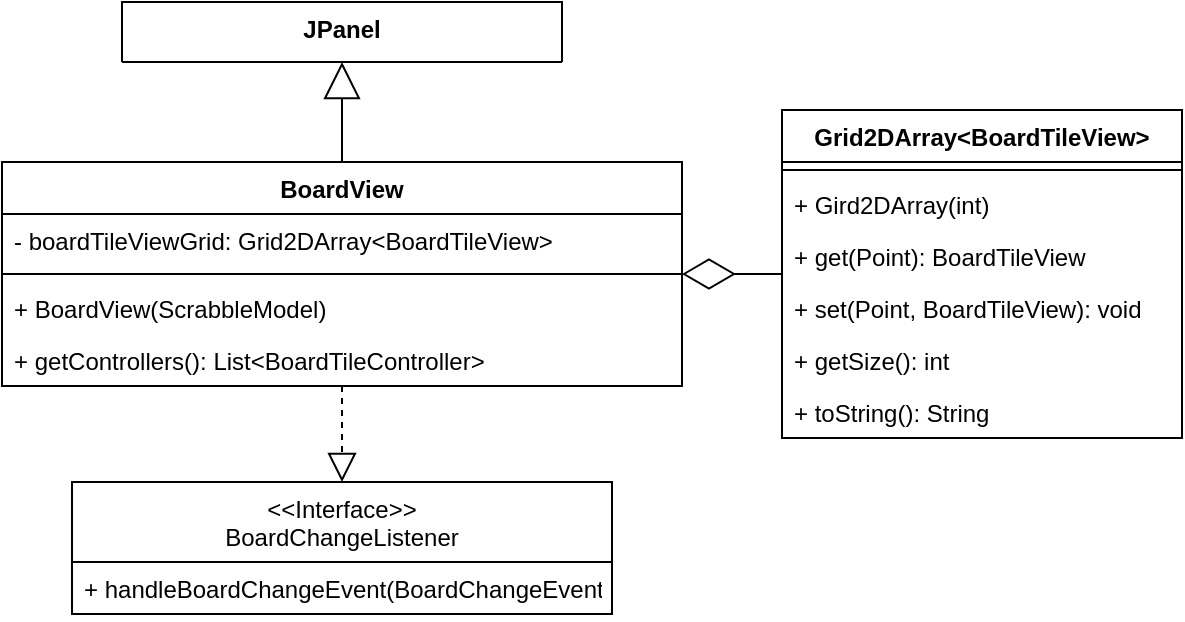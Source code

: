 <mxfile version="15.5.4" type="embed"><diagram id="ssgXC5b14exSA3hp8Fk9" name="Page-1"><mxGraphModel dx="933" dy="554" grid="1" gridSize="10" guides="1" tooltips="1" connect="1" arrows="1" fold="1" page="1" pageScale="1" pageWidth="850" pageHeight="1100" math="0" shadow="0"><root><mxCell id="0"/><mxCell id="1" parent="0"/><mxCell id="12" value="BoardView" style="swimlane;fontStyle=1;align=center;verticalAlign=top;childLayout=stackLayout;horizontal=1;startSize=26;horizontalStack=0;resizeParent=1;resizeParentMax=0;resizeLast=0;collapsible=1;marginBottom=0;" parent="1" vertex="1"><mxGeometry x="220" y="90" width="340" height="112" as="geometry"/></mxCell><mxCell id="16" value="- boardTileViewGrid: Grid2DArray&lt;BoardTileView&gt; " style="text;strokeColor=none;fillColor=none;align=left;verticalAlign=top;spacingLeft=4;spacingRight=4;overflow=hidden;rotatable=0;points=[[0,0.5],[1,0.5]];portConstraint=eastwest;" parent="12" vertex="1"><mxGeometry y="26" width="340" height="26" as="geometry"/></mxCell><mxCell id="18" value="" style="line;strokeWidth=1;fillColor=none;align=left;verticalAlign=middle;spacingTop=-1;spacingLeft=3;spacingRight=3;rotatable=0;labelPosition=right;points=[];portConstraint=eastwest;" parent="12" vertex="1"><mxGeometry y="52" width="340" height="8" as="geometry"/></mxCell><mxCell id="19" value="+ BoardView(ScrabbleModel)" style="text;strokeColor=none;fillColor=none;align=left;verticalAlign=top;spacingLeft=4;spacingRight=4;overflow=hidden;rotatable=0;points=[[0,0.5],[1,0.5]];portConstraint=eastwest;" parent="12" vertex="1"><mxGeometry y="60" width="340" height="26" as="geometry"/></mxCell><mxCell id="52" value="+ getControllers(): List&lt;BoardTileController&gt;" style="text;strokeColor=none;fillColor=none;align=left;verticalAlign=top;spacingLeft=4;spacingRight=4;overflow=hidden;rotatable=0;points=[[0,0.5],[1,0.5]];portConstraint=eastwest;" vertex="1" parent="12"><mxGeometry y="86" width="340" height="26" as="geometry"/></mxCell><mxCell id="38" value="" style="endArrow=diamondThin;endFill=0;endSize=24;html=1;rounded=0;" parent="1" source="39" target="12" edge="1"><mxGeometry width="160" relative="1" as="geometry"><mxPoint x="630" y="352.765" as="sourcePoint"/><mxPoint x="560" y="408" as="targetPoint"/></mxGeometry></mxCell><mxCell id="39" value="Grid2DArray&lt;BoardTileView&gt;" style="swimlane;fontStyle=1;align=center;verticalAlign=top;childLayout=stackLayout;horizontal=1;startSize=26;horizontalStack=0;resizeParent=1;resizeParentMax=0;resizeLast=0;collapsible=1;marginBottom=0;" vertex="1" parent="1"><mxGeometry x="610" y="64" width="200" height="164" as="geometry"/></mxCell><mxCell id="40" value="" style="line;strokeWidth=1;fillColor=none;align=left;verticalAlign=middle;spacingTop=-1;spacingLeft=3;spacingRight=3;rotatable=0;labelPosition=right;points=[];portConstraint=eastwest;" vertex="1" parent="39"><mxGeometry y="26" width="200" height="8" as="geometry"/></mxCell><mxCell id="41" value="+ Gird2DArray(int)" style="text;strokeColor=none;fillColor=none;align=left;verticalAlign=top;spacingLeft=4;spacingRight=4;overflow=hidden;rotatable=0;points=[[0,0.5],[1,0.5]];portConstraint=eastwest;" vertex="1" parent="39"><mxGeometry y="34" width="200" height="26" as="geometry"/></mxCell><mxCell id="42" value="+ get(Point): BoardTileView" style="text;strokeColor=none;fillColor=none;align=left;verticalAlign=top;spacingLeft=4;spacingRight=4;overflow=hidden;rotatable=0;points=[[0,0.5],[1,0.5]];portConstraint=eastwest;" vertex="1" parent="39"><mxGeometry y="60" width="200" height="26" as="geometry"/></mxCell><mxCell id="43" value="+ set(Point, BoardTileView): void" style="text;strokeColor=none;fillColor=none;align=left;verticalAlign=top;spacingLeft=4;spacingRight=4;overflow=hidden;rotatable=0;points=[[0,0.5],[1,0.5]];portConstraint=eastwest;" vertex="1" parent="39"><mxGeometry y="86" width="200" height="26" as="geometry"/></mxCell><mxCell id="44" value="+ getSize(): int" style="text;strokeColor=none;fillColor=none;align=left;verticalAlign=top;spacingLeft=4;spacingRight=4;overflow=hidden;rotatable=0;points=[[0,0.5],[1,0.5]];portConstraint=eastwest;" vertex="1" parent="39"><mxGeometry y="112" width="200" height="26" as="geometry"/></mxCell><mxCell id="45" value="+ toString(): String" style="text;strokeColor=none;fillColor=none;align=left;verticalAlign=top;spacingLeft=4;spacingRight=4;overflow=hidden;rotatable=0;points=[[0,0.5],[1,0.5]];portConstraint=eastwest;" vertex="1" parent="39"><mxGeometry y="138" width="200" height="26" as="geometry"/></mxCell><mxCell id="47" value="&lt;&lt;Interface&gt;&gt;&#10;BoardChangeListener" style="swimlane;fontStyle=0;childLayout=stackLayout;horizontal=1;startSize=40;fillColor=none;horizontalStack=0;resizeParent=1;resizeParentMax=0;resizeLast=0;collapsible=1;marginBottom=0;" vertex="1" parent="1"><mxGeometry x="255" y="250" width="270" height="66" as="geometry"/></mxCell><mxCell id="48" value="+ handleBoardChangeEvent(BoardChangeEvent)" style="text;strokeColor=none;fillColor=none;align=left;verticalAlign=top;spacingLeft=4;spacingRight=4;overflow=hidden;rotatable=0;points=[[0,0.5],[1,0.5]];portConstraint=eastwest;" vertex="1" parent="47"><mxGeometry y="40" width="270" height="26" as="geometry"/></mxCell><mxCell id="49" value="JPanel" style="swimlane;fontStyle=1;align=center;verticalAlign=top;childLayout=stackLayout;horizontal=1;startSize=40;horizontalStack=0;resizeParent=1;resizeParentMax=0;resizeLast=0;collapsible=1;marginBottom=0;" vertex="1" parent="1"><mxGeometry x="280" y="10" width="220" height="30" as="geometry"/></mxCell><mxCell id="50" value="" style="endArrow=block;dashed=1;endFill=0;endSize=12;html=1;rounded=0;" edge="1" parent="1" source="12" target="47"><mxGeometry width="160" relative="1" as="geometry"><mxPoint x="300" y="207" as="sourcePoint"/><mxPoint x="240" y="207" as="targetPoint"/></mxGeometry></mxCell><mxCell id="51" value="" style="endArrow=block;endSize=16;endFill=0;html=1;rounded=0;" edge="1" parent="1" source="12" target="49"><mxGeometry width="160" relative="1" as="geometry"><mxPoint x="340" y="290" as="sourcePoint"/><mxPoint x="500" y="290" as="targetPoint"/></mxGeometry></mxCell></root></mxGraphModel></diagram></mxfile>